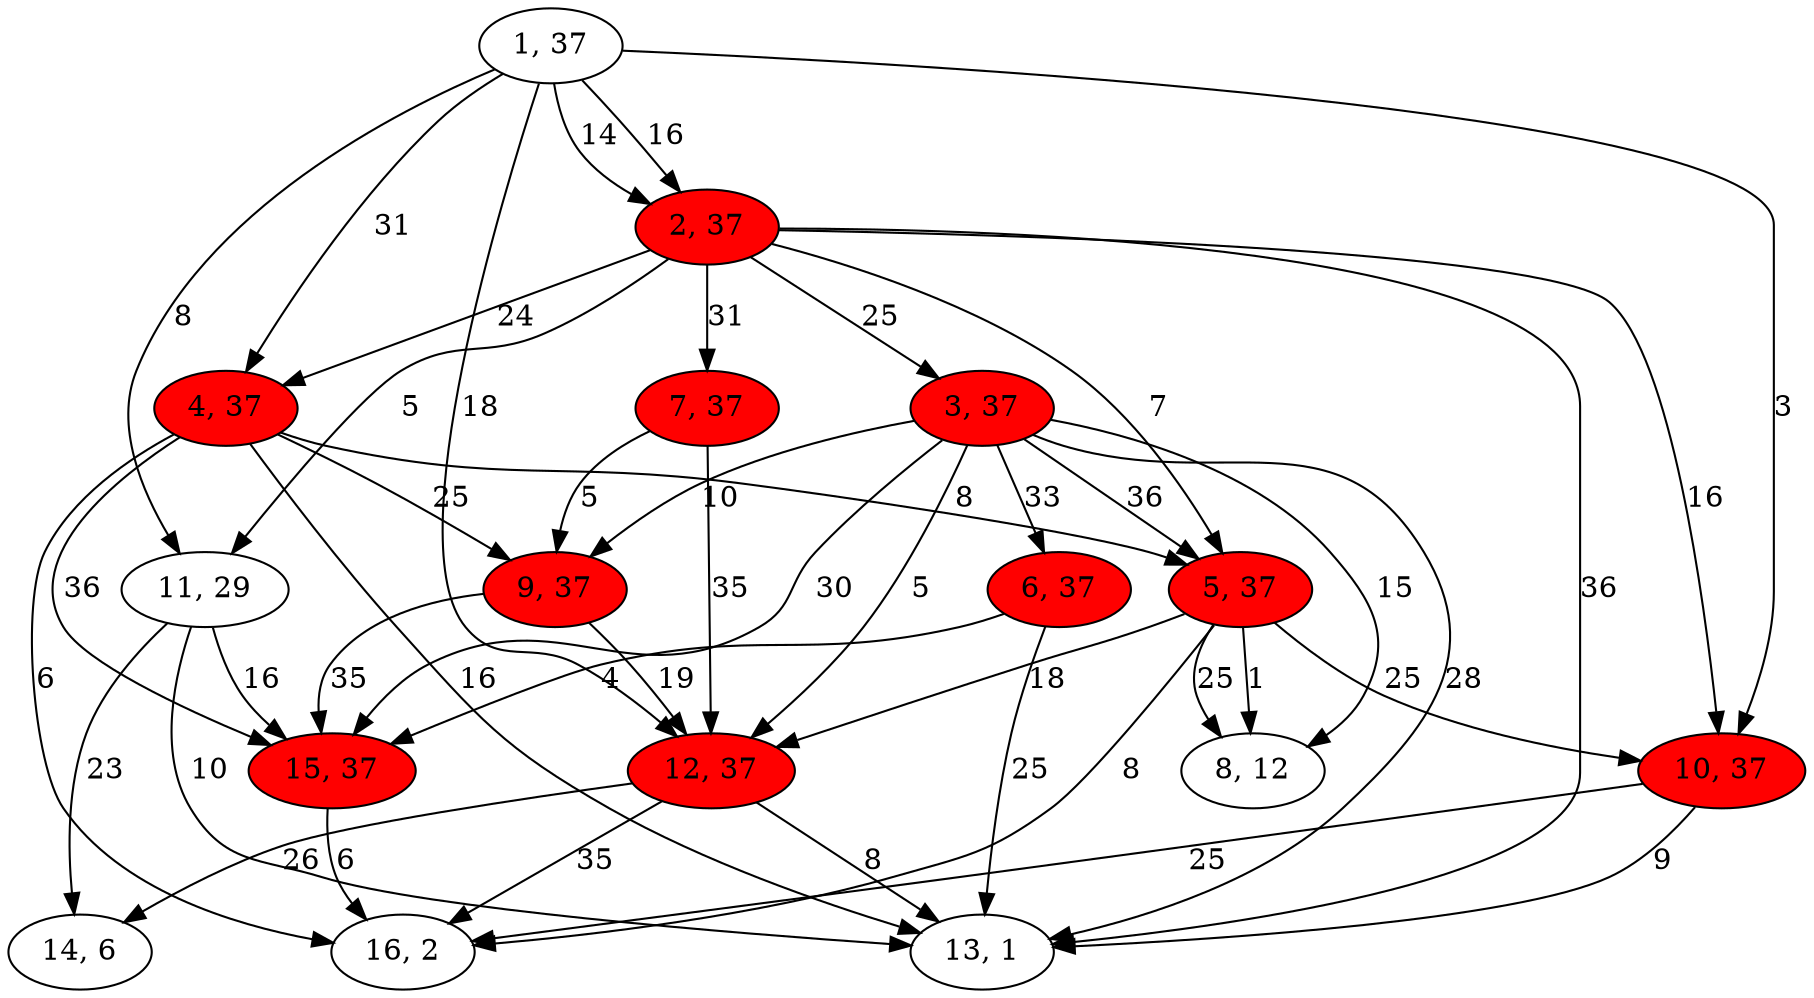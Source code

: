 digraph G{
1[label="1, 37"]
2[label="2, 37"]
3[label="3, 37"]
4[label="4, 37"]
5[label="5, 37"]
6[label="6, 37"]
7[label="7, 37"]
8[label="8, 12"]
9[label="9, 37"]
10[label="10, 37"]
11[label="11, 29"]
12[label="12, 37"]
13[label="13, 1"]
14[label="14, 6"]
15[label="15, 37"]
16[label="16, 2"]
1->2[label="14"]
1->12[label="18"]
1->11[label="8"]
1->10[label="3"]
1->4[label="31"]
1->2[label="16"]
2[style = filled,fillcolor=red]
2->13[label="36"]
2->4[label="24"]
2->10[label="16"]
2->11[label="5"]
2->7[label="31"]
2->5[label="7"]
2->3[label="25"]
3[style = filled,fillcolor=red]
3->13[label="28"]
3->5[label="36"]
3->12[label="5"]
3->15[label="30"]
3->9[label="10"]
3->8[label="15"]
3->6[label="33"]
4[style = filled,fillcolor=red]
4->5[label="8"]
4->16[label="6"]
4->13[label="16"]
4->9[label="25"]
4->15[label="36"]
5[style = filled,fillcolor=red]
5->10[label="25"]
5->12[label="18"]
5->8[label="1"]
5->16[label="8"]
5->8[label="25"]
6[style = filled,fillcolor=red]
6->15[label="4"]
6->13[label="25"]
7[style = filled,fillcolor=red]
7->9[label="5"]
7->12[label="35"]
9[style = filled,fillcolor=red]
9->15[label="35"]
9->12[label="19"]
10[style = filled,fillcolor=red]
10->16[label="25"]
10->13[label="9"]
11->15[label="16"]
11->14[label="23"]
11->13[label="10"]
12[style = filled,fillcolor=red]
12->14[label="26"]
12->13[label="8"]
12->16[label="35"]
15[style = filled,fillcolor=red]
15->16[label="6"]
}
